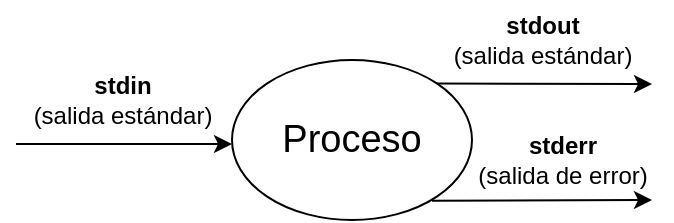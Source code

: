 <mxfile version="24.7.8">
  <diagram name="Página-1" id="r1FqTIBUT8Bi9rJ05l0K">
    <mxGraphModel dx="446" dy="400" grid="1" gridSize="10" guides="1" tooltips="1" connect="1" arrows="1" fold="1" page="1" pageScale="1" pageWidth="827" pageHeight="1169" background="#ffffff" math="0" shadow="0">
      <root>
        <mxCell id="0" />
        <mxCell id="1" parent="0" />
        <mxCell id="2SW0O2H4dn2WFUQ2ZftO-1" value="&lt;font style=&quot;font-size: 19px;&quot; color=&quot;#000000&quot;&gt;Proceso&lt;/font&gt;" style="ellipse;whiteSpace=wrap;html=1;strokeColor=#000000;fillColor=#FFFFFF;" vertex="1" parent="1">
          <mxGeometry x="340" y="170" width="120" height="80" as="geometry" />
        </mxCell>
        <mxCell id="2SW0O2H4dn2WFUQ2ZftO-2" value="" style="endArrow=classic;html=1;rounded=0;strokeColor=#000000;fontColor=#000000;labelBackgroundColor=none;exitX=1;exitY=0;exitDx=0;exitDy=0;" edge="1" parent="1" source="2SW0O2H4dn2WFUQ2ZftO-1">
          <mxGeometry width="50" height="50" relative="1" as="geometry">
            <mxPoint x="457" y="180" as="sourcePoint" />
            <mxPoint x="550" y="182" as="targetPoint" />
            <Array as="points" />
          </mxGeometry>
        </mxCell>
        <mxCell id="2SW0O2H4dn2WFUQ2ZftO-3" value="&lt;b&gt;stdout&lt;br&gt;&lt;/b&gt;(salida estándar)" style="text;html=1;align=center;verticalAlign=middle;resizable=0;points=[];autosize=1;strokeColor=none;fillColor=none;fontColor=#000000;" vertex="1" parent="1">
          <mxGeometry x="440" y="140" width="110" height="40" as="geometry" />
        </mxCell>
        <mxCell id="2SW0O2H4dn2WFUQ2ZftO-4" value="" style="endArrow=classic;html=1;rounded=0;strokeColor=#000000;fontColor=#000000;labelBackgroundColor=none;exitX=0.833;exitY=0.88;exitDx=0;exitDy=0;exitPerimeter=0;" edge="1" parent="1" source="2SW0O2H4dn2WFUQ2ZftO-1">
          <mxGeometry width="50" height="50" relative="1" as="geometry">
            <mxPoint x="440" y="248" as="sourcePoint" />
            <mxPoint x="550" y="240" as="targetPoint" />
            <Array as="points" />
          </mxGeometry>
        </mxCell>
        <mxCell id="2SW0O2H4dn2WFUQ2ZftO-5" value="&lt;b&gt;stderr&lt;br&gt;&lt;/b&gt;(salida de error)" style="text;html=1;align=center;verticalAlign=middle;resizable=0;points=[];autosize=1;strokeColor=none;fillColor=none;fontColor=#000000;" vertex="1" parent="1">
          <mxGeometry x="450" y="200" width="110" height="40" as="geometry" />
        </mxCell>
        <mxCell id="2SW0O2H4dn2WFUQ2ZftO-6" value="" style="endArrow=classic;html=1;rounded=0;strokeColor=#000000;fontColor=#000000;labelBackgroundColor=none;exitX=1;exitY=0;exitDx=0;exitDy=0;" edge="1" parent="1">
          <mxGeometry width="50" height="50" relative="1" as="geometry">
            <mxPoint x="232" y="212" as="sourcePoint" />
            <mxPoint x="340" y="212" as="targetPoint" />
            <Array as="points" />
          </mxGeometry>
        </mxCell>
        <mxCell id="2SW0O2H4dn2WFUQ2ZftO-7" value="&lt;b&gt;stdin&lt;br&gt;&lt;/b&gt;(salida estándar)" style="text;html=1;align=center;verticalAlign=middle;resizable=0;points=[];autosize=1;strokeColor=none;fillColor=none;fontColor=#000000;" vertex="1" parent="1">
          <mxGeometry x="230" y="170" width="110" height="40" as="geometry" />
        </mxCell>
      </root>
    </mxGraphModel>
  </diagram>
</mxfile>
